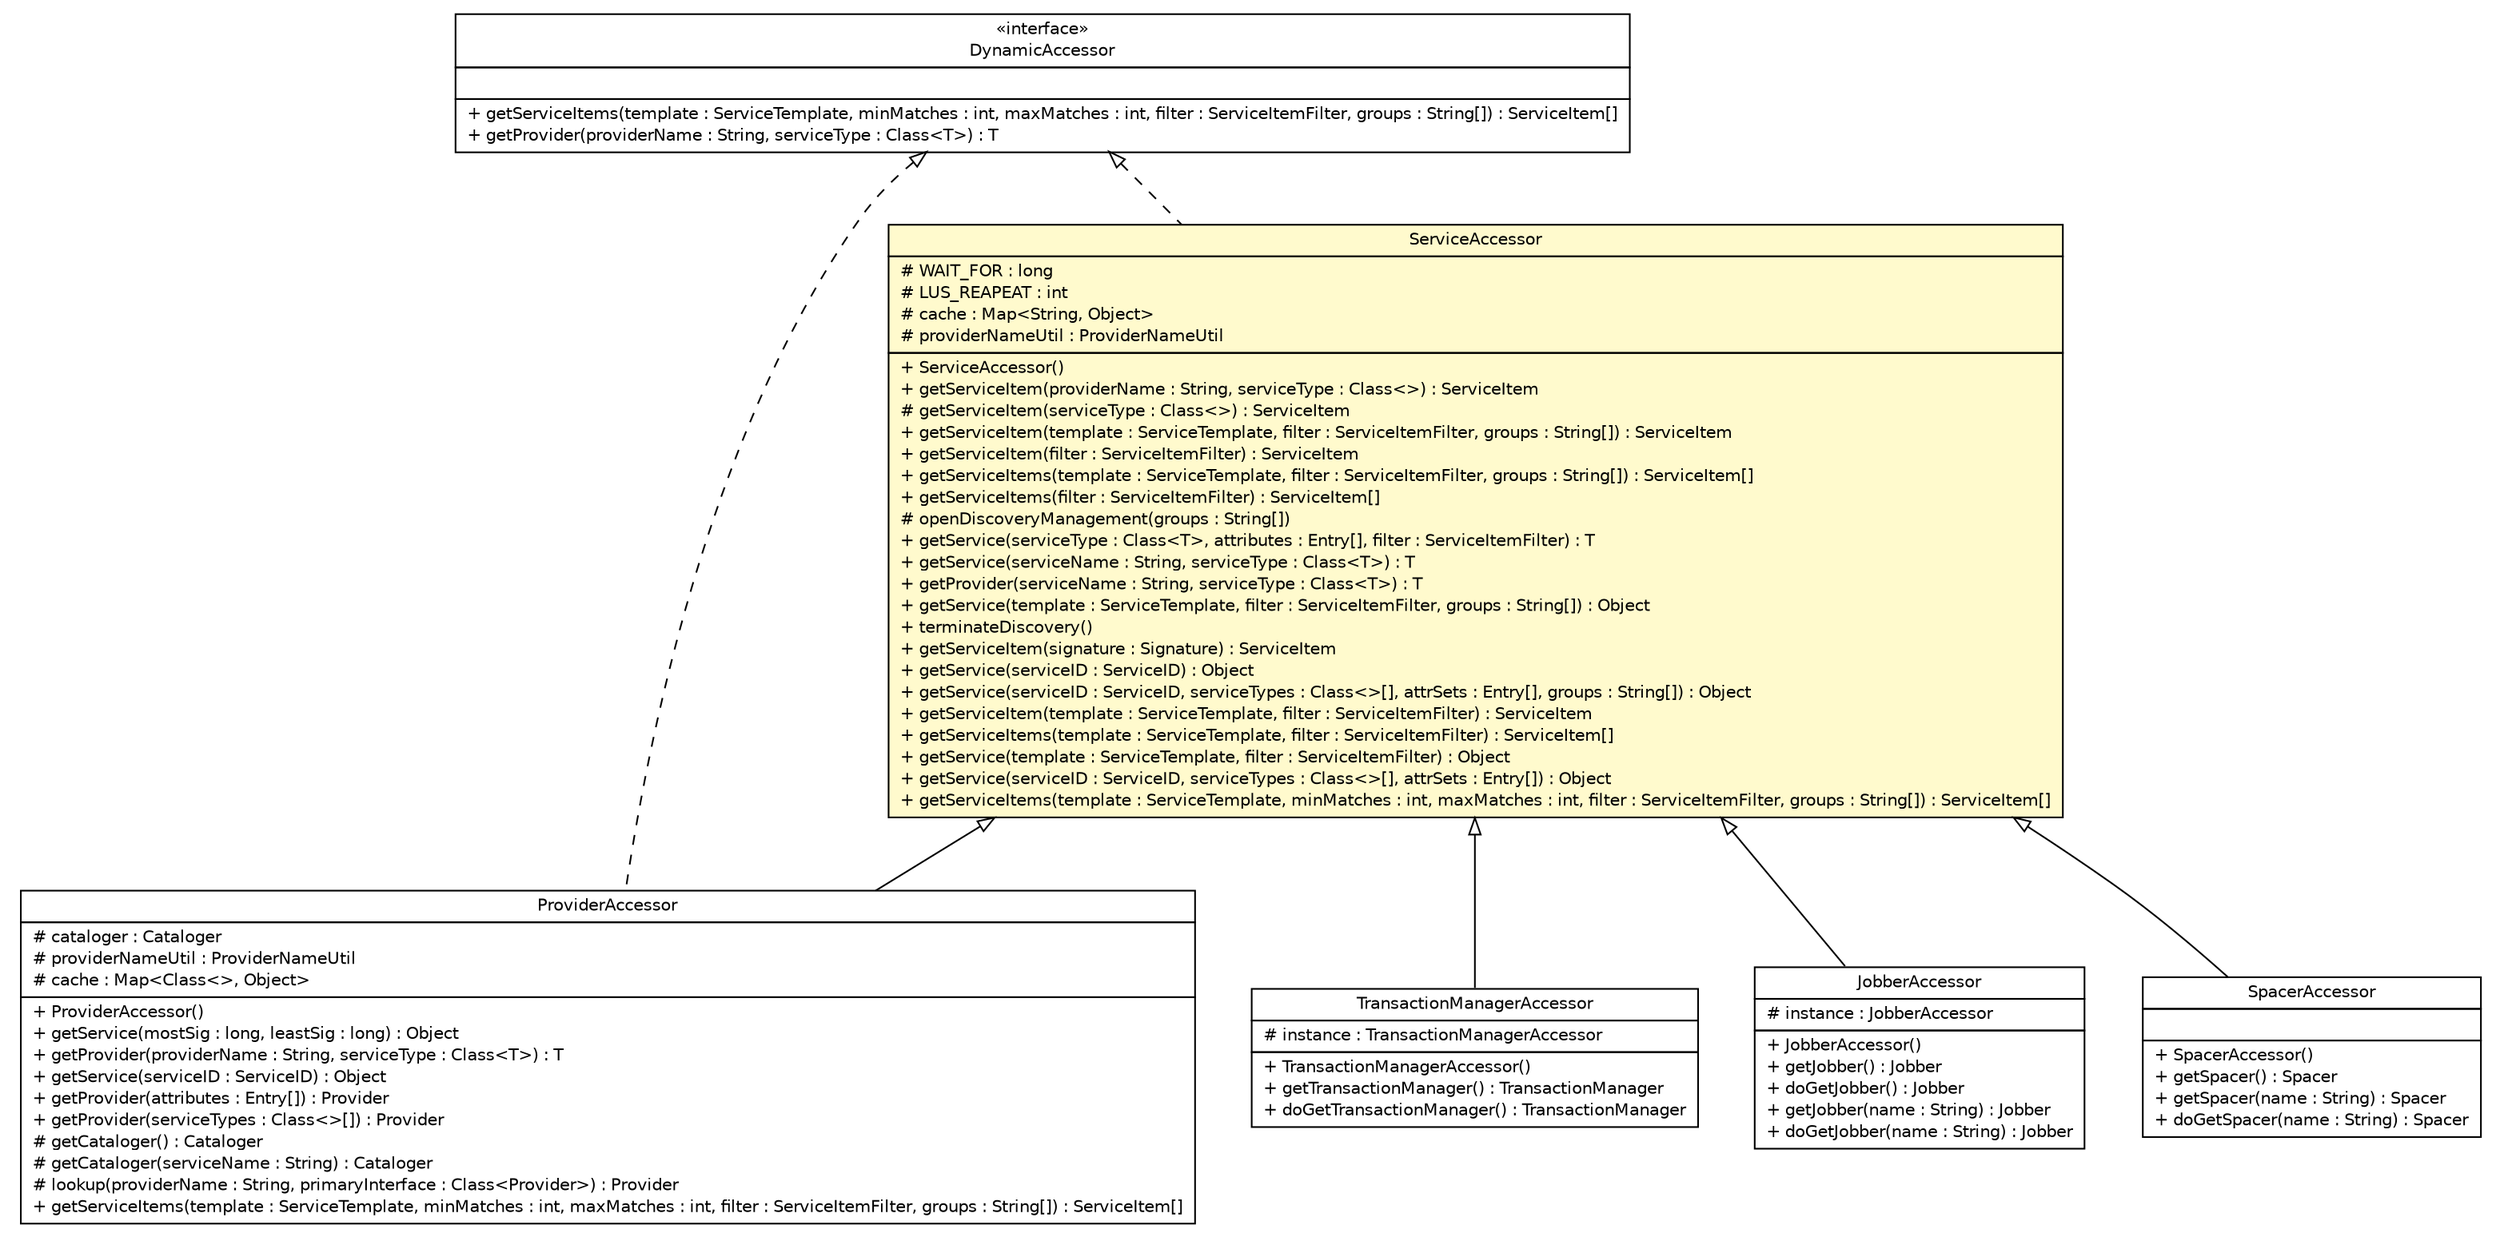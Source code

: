 #!/usr/local/bin/dot
#
# Class diagram 
# Generated by UMLGraph version R5_6 (http://www.umlgraph.org/)
#

digraph G {
	edge [fontname="Helvetica",fontsize=10,labelfontname="Helvetica",labelfontsize=10];
	node [fontname="Helvetica",fontsize=10,shape=plaintext];
	nodesep=0.25;
	ranksep=0.5;
	// sorcer.util.ProviderAccessor
	c456421 [label=<<table title="sorcer.util.ProviderAccessor" border="0" cellborder="1" cellspacing="0" cellpadding="2" port="p" href="./ProviderAccessor.html">
		<tr><td><table border="0" cellspacing="0" cellpadding="1">
<tr><td align="center" balign="center"> ProviderAccessor </td></tr>
		</table></td></tr>
		<tr><td><table border="0" cellspacing="0" cellpadding="1">
<tr><td align="left" balign="left"> # cataloger : Cataloger </td></tr>
<tr><td align="left" balign="left"> # providerNameUtil : ProviderNameUtil </td></tr>
<tr><td align="left" balign="left"> # cache : Map&lt;Class&lt;&gt;, Object&gt; </td></tr>
		</table></td></tr>
		<tr><td><table border="0" cellspacing="0" cellpadding="1">
<tr><td align="left" balign="left"> + ProviderAccessor() </td></tr>
<tr><td align="left" balign="left"> + getService(mostSig : long, leastSig : long) : Object </td></tr>
<tr><td align="left" balign="left"> + getProvider(providerName : String, serviceType : Class&lt;T&gt;) : T </td></tr>
<tr><td align="left" balign="left"> + getService(serviceID : ServiceID) : Object </td></tr>
<tr><td align="left" balign="left"> + getProvider(attributes : Entry[]) : Provider </td></tr>
<tr><td align="left" balign="left"> + getProvider(serviceTypes : Class&lt;&gt;[]) : Provider </td></tr>
<tr><td align="left" balign="left"> # getCataloger() : Cataloger </td></tr>
<tr><td align="left" balign="left"> # getCataloger(serviceName : String) : Cataloger </td></tr>
<tr><td align="left" balign="left"> # lookup(providerName : String, primaryInterface : Class&lt;Provider&gt;) : Provider </td></tr>
<tr><td align="left" balign="left"> + getServiceItems(template : ServiceTemplate, minMatches : int, maxMatches : int, filter : ServiceItemFilter, groups : String[]) : ServiceItem[] </td></tr>
		</table></td></tr>
		</table>>, URL="./ProviderAccessor.html", fontname="Helvetica", fontcolor="black", fontsize=10.0];
	// sorcer.util.ServiceAccessor
	c456441 [label=<<table title="sorcer.util.ServiceAccessor" border="0" cellborder="1" cellspacing="0" cellpadding="2" port="p" bgcolor="lemonChiffon" href="./ServiceAccessor.html">
		<tr><td><table border="0" cellspacing="0" cellpadding="1">
<tr><td align="center" balign="center"> ServiceAccessor </td></tr>
		</table></td></tr>
		<tr><td><table border="0" cellspacing="0" cellpadding="1">
<tr><td align="left" balign="left"> # WAIT_FOR : long </td></tr>
<tr><td align="left" balign="left"> # LUS_REAPEAT : int </td></tr>
<tr><td align="left" balign="left"> # cache : Map&lt;String, Object&gt; </td></tr>
<tr><td align="left" balign="left"> # providerNameUtil : ProviderNameUtil </td></tr>
		</table></td></tr>
		<tr><td><table border="0" cellspacing="0" cellpadding="1">
<tr><td align="left" balign="left"> + ServiceAccessor() </td></tr>
<tr><td align="left" balign="left"> + getServiceItem(providerName : String, serviceType : Class&lt;&gt;) : ServiceItem </td></tr>
<tr><td align="left" balign="left"> # getServiceItem(serviceType : Class&lt;&gt;) : ServiceItem </td></tr>
<tr><td align="left" balign="left"> + getServiceItem(template : ServiceTemplate, filter : ServiceItemFilter, groups : String[]) : ServiceItem </td></tr>
<tr><td align="left" balign="left"> + getServiceItem(filter : ServiceItemFilter) : ServiceItem </td></tr>
<tr><td align="left" balign="left"> + getServiceItems(template : ServiceTemplate, filter : ServiceItemFilter, groups : String[]) : ServiceItem[] </td></tr>
<tr><td align="left" balign="left"> + getServiceItems(filter : ServiceItemFilter) : ServiceItem[] </td></tr>
<tr><td align="left" balign="left"> # openDiscoveryManagement(groups : String[]) </td></tr>
<tr><td align="left" balign="left"> + getService(serviceType : Class&lt;T&gt;, attributes : Entry[], filter : ServiceItemFilter) : T </td></tr>
<tr><td align="left" balign="left"> + getService(serviceName : String, serviceType : Class&lt;T&gt;) : T </td></tr>
<tr><td align="left" balign="left"> + getProvider(serviceName : String, serviceType : Class&lt;T&gt;) : T </td></tr>
<tr><td align="left" balign="left"> + getService(template : ServiceTemplate, filter : ServiceItemFilter, groups : String[]) : Object </td></tr>
<tr><td align="left" balign="left"> + terminateDiscovery() </td></tr>
<tr><td align="left" balign="left"> + getServiceItem(signature : Signature) : ServiceItem </td></tr>
<tr><td align="left" balign="left"> + getService(serviceID : ServiceID) : Object </td></tr>
<tr><td align="left" balign="left"> + getService(serviceID : ServiceID, serviceTypes : Class&lt;&gt;[], attrSets : Entry[], groups : String[]) : Object </td></tr>
<tr><td align="left" balign="left"> + getServiceItem(template : ServiceTemplate, filter : ServiceItemFilter) : ServiceItem </td></tr>
<tr><td align="left" balign="left"> + getServiceItems(template : ServiceTemplate, filter : ServiceItemFilter) : ServiceItem[] </td></tr>
<tr><td align="left" balign="left"> + getService(template : ServiceTemplate, filter : ServiceItemFilter) : Object </td></tr>
<tr><td align="left" balign="left"> + getService(serviceID : ServiceID, serviceTypes : Class&lt;&gt;[], attrSets : Entry[]) : Object </td></tr>
<tr><td align="left" balign="left"> + getServiceItems(template : ServiceTemplate, minMatches : int, maxMatches : int, filter : ServiceItemFilter, groups : String[]) : ServiceItem[] </td></tr>
		</table></td></tr>
		</table>>, URL="./ServiceAccessor.html", fontname="Helvetica", fontcolor="black", fontsize=10.0];
	// sorcer.service.DynamicAccessor
	c456520 [label=<<table title="sorcer.service.DynamicAccessor" border="0" cellborder="1" cellspacing="0" cellpadding="2" port="p" href="../service/DynamicAccessor.html">
		<tr><td><table border="0" cellspacing="0" cellpadding="1">
<tr><td align="center" balign="center"> &#171;interface&#187; </td></tr>
<tr><td align="center" balign="center"> DynamicAccessor </td></tr>
		</table></td></tr>
		<tr><td><table border="0" cellspacing="0" cellpadding="1">
<tr><td align="left" balign="left">  </td></tr>
		</table></td></tr>
		<tr><td><table border="0" cellspacing="0" cellpadding="1">
<tr><td align="left" balign="left"> + getServiceItems(template : ServiceTemplate, minMatches : int, maxMatches : int, filter : ServiceItemFilter, groups : String[]) : ServiceItem[] </td></tr>
<tr><td align="left" balign="left"> + getProvider(providerName : String, serviceType : Class&lt;T&gt;) : T </td></tr>
		</table></td></tr>
		</table>>, URL="../service/DynamicAccessor.html", fontname="Helvetica", fontcolor="black", fontsize=10.0];
	// sorcer.service.txmgr.TransactionManagerAccessor
	c456577 [label=<<table title="sorcer.service.txmgr.TransactionManagerAccessor" border="0" cellborder="1" cellspacing="0" cellpadding="2" port="p" href="../service/txmgr/TransactionManagerAccessor.html">
		<tr><td><table border="0" cellspacing="0" cellpadding="1">
<tr><td align="center" balign="center"> TransactionManagerAccessor </td></tr>
		</table></td></tr>
		<tr><td><table border="0" cellspacing="0" cellpadding="1">
<tr><td align="left" balign="left"> # instance : TransactionManagerAccessor </td></tr>
		</table></td></tr>
		<tr><td><table border="0" cellspacing="0" cellpadding="1">
<tr><td align="left" balign="left"> + TransactionManagerAccessor() </td></tr>
<tr><td align="left" balign="left"> + getTransactionManager() : TransactionManager </td></tr>
<tr><td align="left" balign="left"> + doGetTransactionManager() : TransactionManager </td></tr>
		</table></td></tr>
		</table>>, URL="../service/txmgr/TransactionManagerAccessor.html", fontname="Helvetica", fontcolor="black", fontsize=10.0];
	// sorcer.service.jobber.JobberAccessor
	c456784 [label=<<table title="sorcer.service.jobber.JobberAccessor" border="0" cellborder="1" cellspacing="0" cellpadding="2" port="p" href="../service/jobber/JobberAccessor.html">
		<tr><td><table border="0" cellspacing="0" cellpadding="1">
<tr><td align="center" balign="center"> JobberAccessor </td></tr>
		</table></td></tr>
		<tr><td><table border="0" cellspacing="0" cellpadding="1">
<tr><td align="left" balign="left"> # instance : JobberAccessor </td></tr>
		</table></td></tr>
		<tr><td><table border="0" cellspacing="0" cellpadding="1">
<tr><td align="left" balign="left"> + JobberAccessor() </td></tr>
<tr><td align="left" balign="left"> + getJobber() : Jobber </td></tr>
<tr><td align="left" balign="left"> + doGetJobber() : Jobber </td></tr>
<tr><td align="left" balign="left"> + getJobber(name : String) : Jobber </td></tr>
<tr><td align="left" balign="left"> + doGetJobber(name : String) : Jobber </td></tr>
		</table></td></tr>
		</table>>, URL="../service/jobber/JobberAccessor.html", fontname="Helvetica", fontcolor="black", fontsize=10.0];
	// sorcer.service.spacer.SpacerAccessor
	c456786 [label=<<table title="sorcer.service.spacer.SpacerAccessor" border="0" cellborder="1" cellspacing="0" cellpadding="2" port="p" href="../service/spacer/SpacerAccessor.html">
		<tr><td><table border="0" cellspacing="0" cellpadding="1">
<tr><td align="center" balign="center"> SpacerAccessor </td></tr>
		</table></td></tr>
		<tr><td><table border="0" cellspacing="0" cellpadding="1">
<tr><td align="left" balign="left">  </td></tr>
		</table></td></tr>
		<tr><td><table border="0" cellspacing="0" cellpadding="1">
<tr><td align="left" balign="left"> + SpacerAccessor() </td></tr>
<tr><td align="left" balign="left"> + getSpacer() : Spacer </td></tr>
<tr><td align="left" balign="left"> + getSpacer(name : String) : Spacer </td></tr>
<tr><td align="left" balign="left"> + doGetSpacer(name : String) : Spacer </td></tr>
		</table></td></tr>
		</table>>, URL="../service/spacer/SpacerAccessor.html", fontname="Helvetica", fontcolor="black", fontsize=10.0];
	//sorcer.util.ProviderAccessor extends sorcer.util.ServiceAccessor
	c456441:p -> c456421:p [dir=back,arrowtail=empty];
	//sorcer.util.ProviderAccessor implements sorcer.service.DynamicAccessor
	c456520:p -> c456421:p [dir=back,arrowtail=empty,style=dashed];
	//sorcer.util.ServiceAccessor implements sorcer.service.DynamicAccessor
	c456520:p -> c456441:p [dir=back,arrowtail=empty,style=dashed];
	//sorcer.service.txmgr.TransactionManagerAccessor extends sorcer.util.ServiceAccessor
	c456441:p -> c456577:p [dir=back,arrowtail=empty];
	//sorcer.service.jobber.JobberAccessor extends sorcer.util.ServiceAccessor
	c456441:p -> c456784:p [dir=back,arrowtail=empty];
	//sorcer.service.spacer.SpacerAccessor extends sorcer.util.ServiceAccessor
	c456441:p -> c456786:p [dir=back,arrowtail=empty];
}

